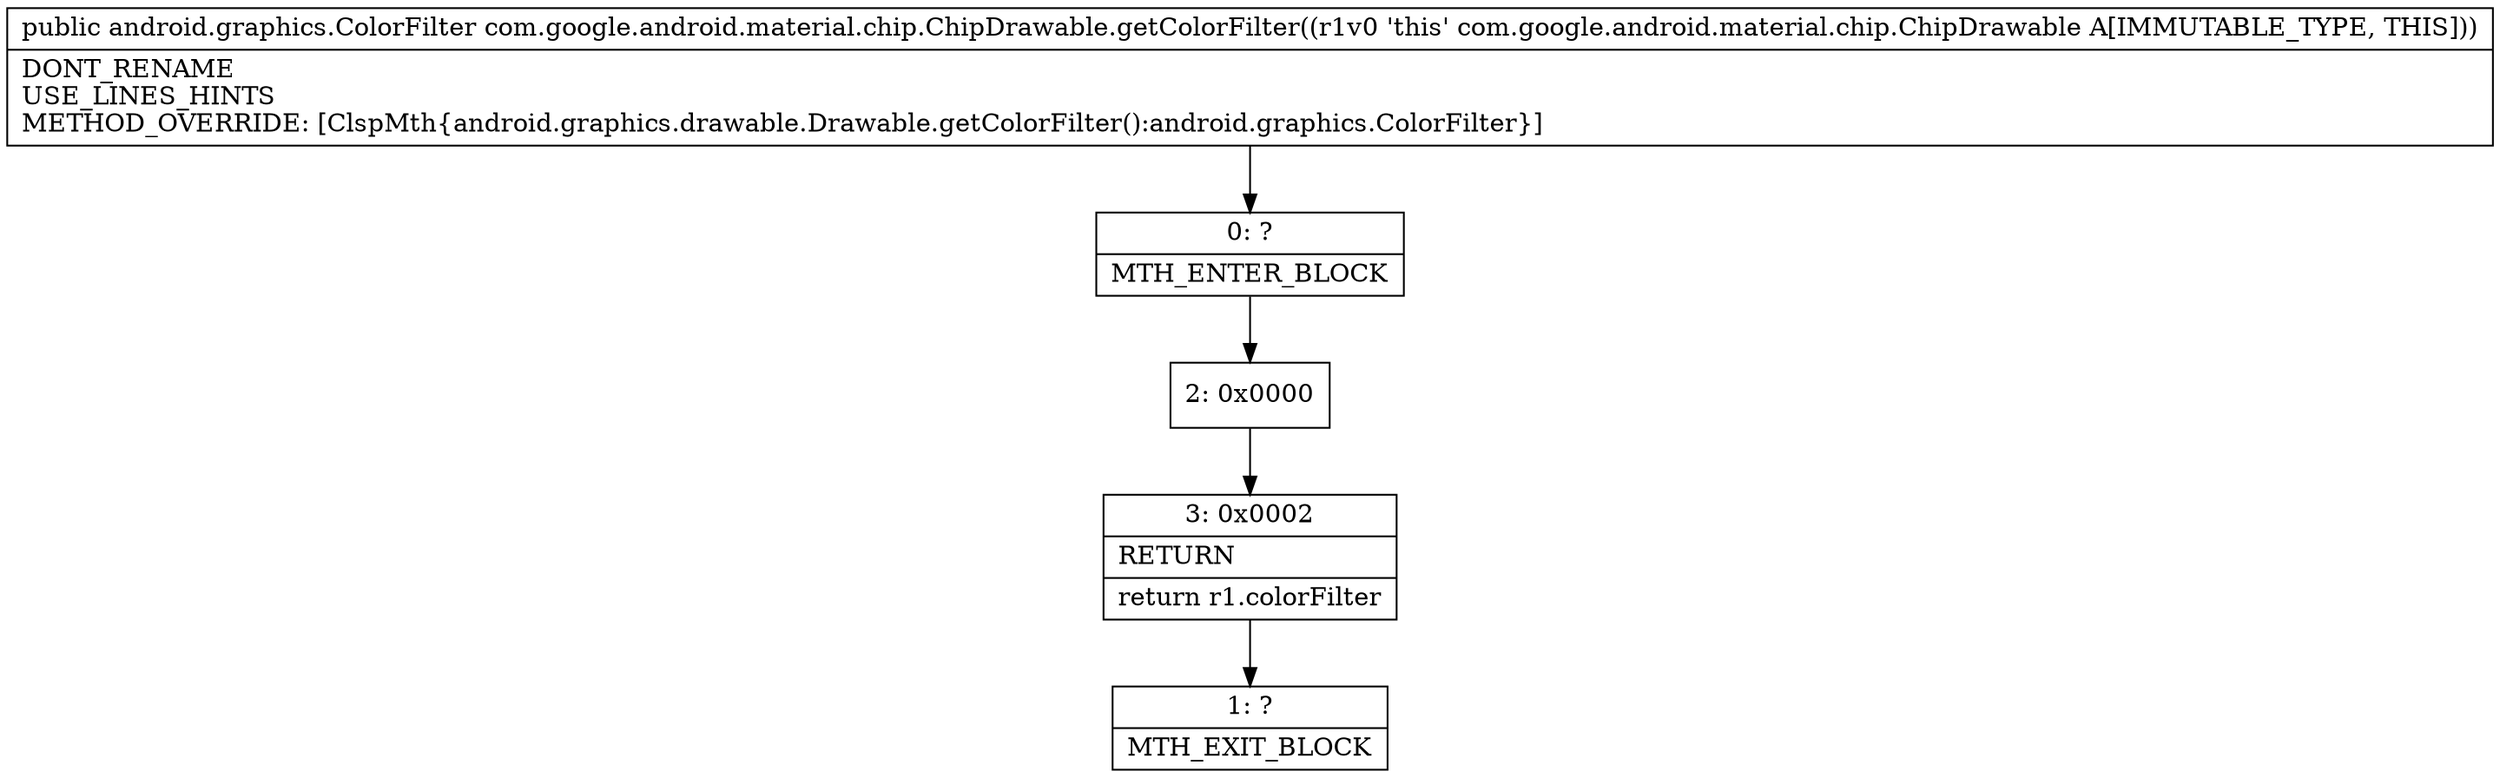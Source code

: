 digraph "CFG forcom.google.android.material.chip.ChipDrawable.getColorFilter()Landroid\/graphics\/ColorFilter;" {
Node_0 [shape=record,label="{0\:\ ?|MTH_ENTER_BLOCK\l}"];
Node_2 [shape=record,label="{2\:\ 0x0000}"];
Node_3 [shape=record,label="{3\:\ 0x0002|RETURN\l|return r1.colorFilter\l}"];
Node_1 [shape=record,label="{1\:\ ?|MTH_EXIT_BLOCK\l}"];
MethodNode[shape=record,label="{public android.graphics.ColorFilter com.google.android.material.chip.ChipDrawable.getColorFilter((r1v0 'this' com.google.android.material.chip.ChipDrawable A[IMMUTABLE_TYPE, THIS]))  | DONT_RENAME\lUSE_LINES_HINTS\lMETHOD_OVERRIDE: [ClspMth\{android.graphics.drawable.Drawable.getColorFilter():android.graphics.ColorFilter\}]\l}"];
MethodNode -> Node_0;Node_0 -> Node_2;
Node_2 -> Node_3;
Node_3 -> Node_1;
}

